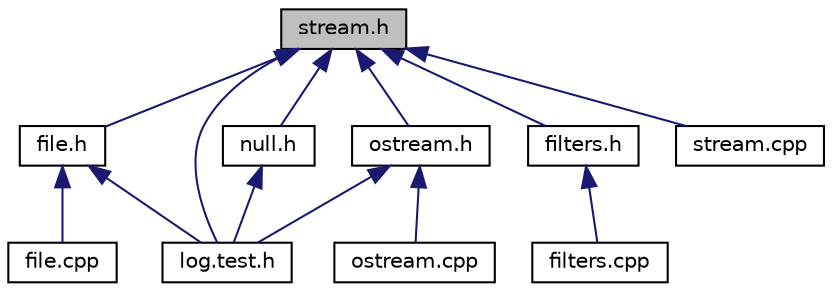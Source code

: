 digraph G
{
  edge [fontname="Helvetica",fontsize="10",labelfontname="Helvetica",labelfontsize="10"];
  node [fontname="Helvetica",fontsize="10",shape=record];
  Node1 [label="stream.h",height=0.2,width=0.4,color="black", fillcolor="grey75", style="filled" fontcolor="black"];
  Node1 -> Node2 [dir="back",color="midnightblue",fontsize="10",style="solid",fontname="Helvetica"];
  Node2 [label="file.h",height=0.2,width=0.4,color="black", fillcolor="white", style="filled",URL="$file_8h.html"];
  Node2 -> Node3 [dir="back",color="midnightblue",fontsize="10",style="solid",fontname="Helvetica"];
  Node3 [label="file.cpp",height=0.2,width=0.4,color="black", fillcolor="white", style="filled",URL="$file_8cpp.html"];
  Node2 -> Node4 [dir="back",color="midnightblue",fontsize="10",style="solid",fontname="Helvetica"];
  Node4 [label="log.test.h",height=0.2,width=0.4,color="black", fillcolor="white", style="filled",URL="$log_8test_8h.html"];
  Node1 -> Node5 [dir="back",color="midnightblue",fontsize="10",style="solid",fontname="Helvetica"];
  Node5 [label="filters.h",height=0.2,width=0.4,color="black", fillcolor="white", style="filled",URL="$filters_8h.html"];
  Node5 -> Node6 [dir="back",color="midnightblue",fontsize="10",style="solid",fontname="Helvetica"];
  Node6 [label="filters.cpp",height=0.2,width=0.4,color="black", fillcolor="white", style="filled",URL="$filters_8cpp.html"];
  Node1 -> Node7 [dir="back",color="midnightblue",fontsize="10",style="solid",fontname="Helvetica"];
  Node7 [label="null.h",height=0.2,width=0.4,color="black", fillcolor="white", style="filled",URL="$null_8h.html"];
  Node7 -> Node4 [dir="back",color="midnightblue",fontsize="10",style="solid",fontname="Helvetica"];
  Node1 -> Node8 [dir="back",color="midnightblue",fontsize="10",style="solid",fontname="Helvetica"];
  Node8 [label="ostream.h",height=0.2,width=0.4,color="black", fillcolor="white", style="filled",URL="$ostream_8h.html"];
  Node8 -> Node9 [dir="back",color="midnightblue",fontsize="10",style="solid",fontname="Helvetica"];
  Node9 [label="ostream.cpp",height=0.2,width=0.4,color="black", fillcolor="white", style="filled",URL="$ostream_8cpp.html"];
  Node8 -> Node4 [dir="back",color="midnightblue",fontsize="10",style="solid",fontname="Helvetica"];
  Node1 -> Node10 [dir="back",color="midnightblue",fontsize="10",style="solid",fontname="Helvetica"];
  Node10 [label="stream.cpp",height=0.2,width=0.4,color="black", fillcolor="white", style="filled",URL="$stream_8cpp.html"];
  Node1 -> Node4 [dir="back",color="midnightblue",fontsize="10",style="solid",fontname="Helvetica"];
}
